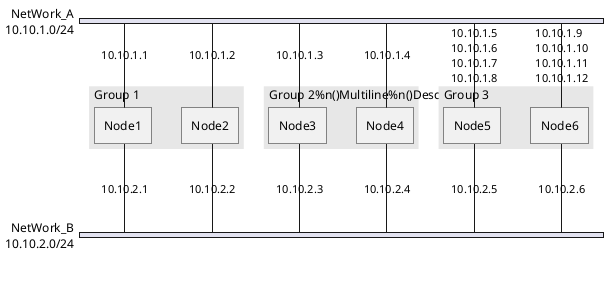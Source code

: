 {
  "sha1": "t7nec0wash6g0nx22fheebotx1fluuw",
  "insertion": {
    "when": "2024-06-04T17:28:45.867Z",
    "url": "https://forum.plantuml.net/14403/nsdiag-group-description-can-intersect-with-ip-address",
    "user": "plantuml@gmail.com"
  }
}
@startuml
nwdiag {
    group Group_1 {
        description = "Group 1";

        Node1;
        Node2;
    }

    group Group_2 {
        description = "Group 2%n()Multiline%n()Description%n()1%n()2%n()3";

        Node3;
        Node4;
    }

    group Group_3 {
        description = "Group 3";

        Node5;
        Node6;
    }

    network NetWork_A {
        address = "10.10.1.0/24";

        Node1 [ address = "10.10.1.1" ];
        Node2 [ address = "10.10.1.2" ];
        Node3 [ address = "10.10.1.3" ];
        Node4 [ address = "10.10.1.4" ];
        Node5 [ address = "10.10.1.5, 10.10.1.6, 10.10.1.7, 10.10.1.8" ];
        Node6 [ address = "10.10.1.9, 10.10.1.10, 10.10.1.11, 10.10.1.12" ];
    }

    network NetWork_B {
        address = "10.10.2.0/24";

        Node1 [ address = "10.10.2.1" ];
        Node2 [ address = "10.10.2.2" ];
        Node3 [ address = "10.10.2.3" ];
        Node4 [ address = "10.10.2.4" ];
        Node5 [ address = "10.10.2.5" ];
        Node6 [ address = "10.10.2.6" ];
    }

}
@enduml
